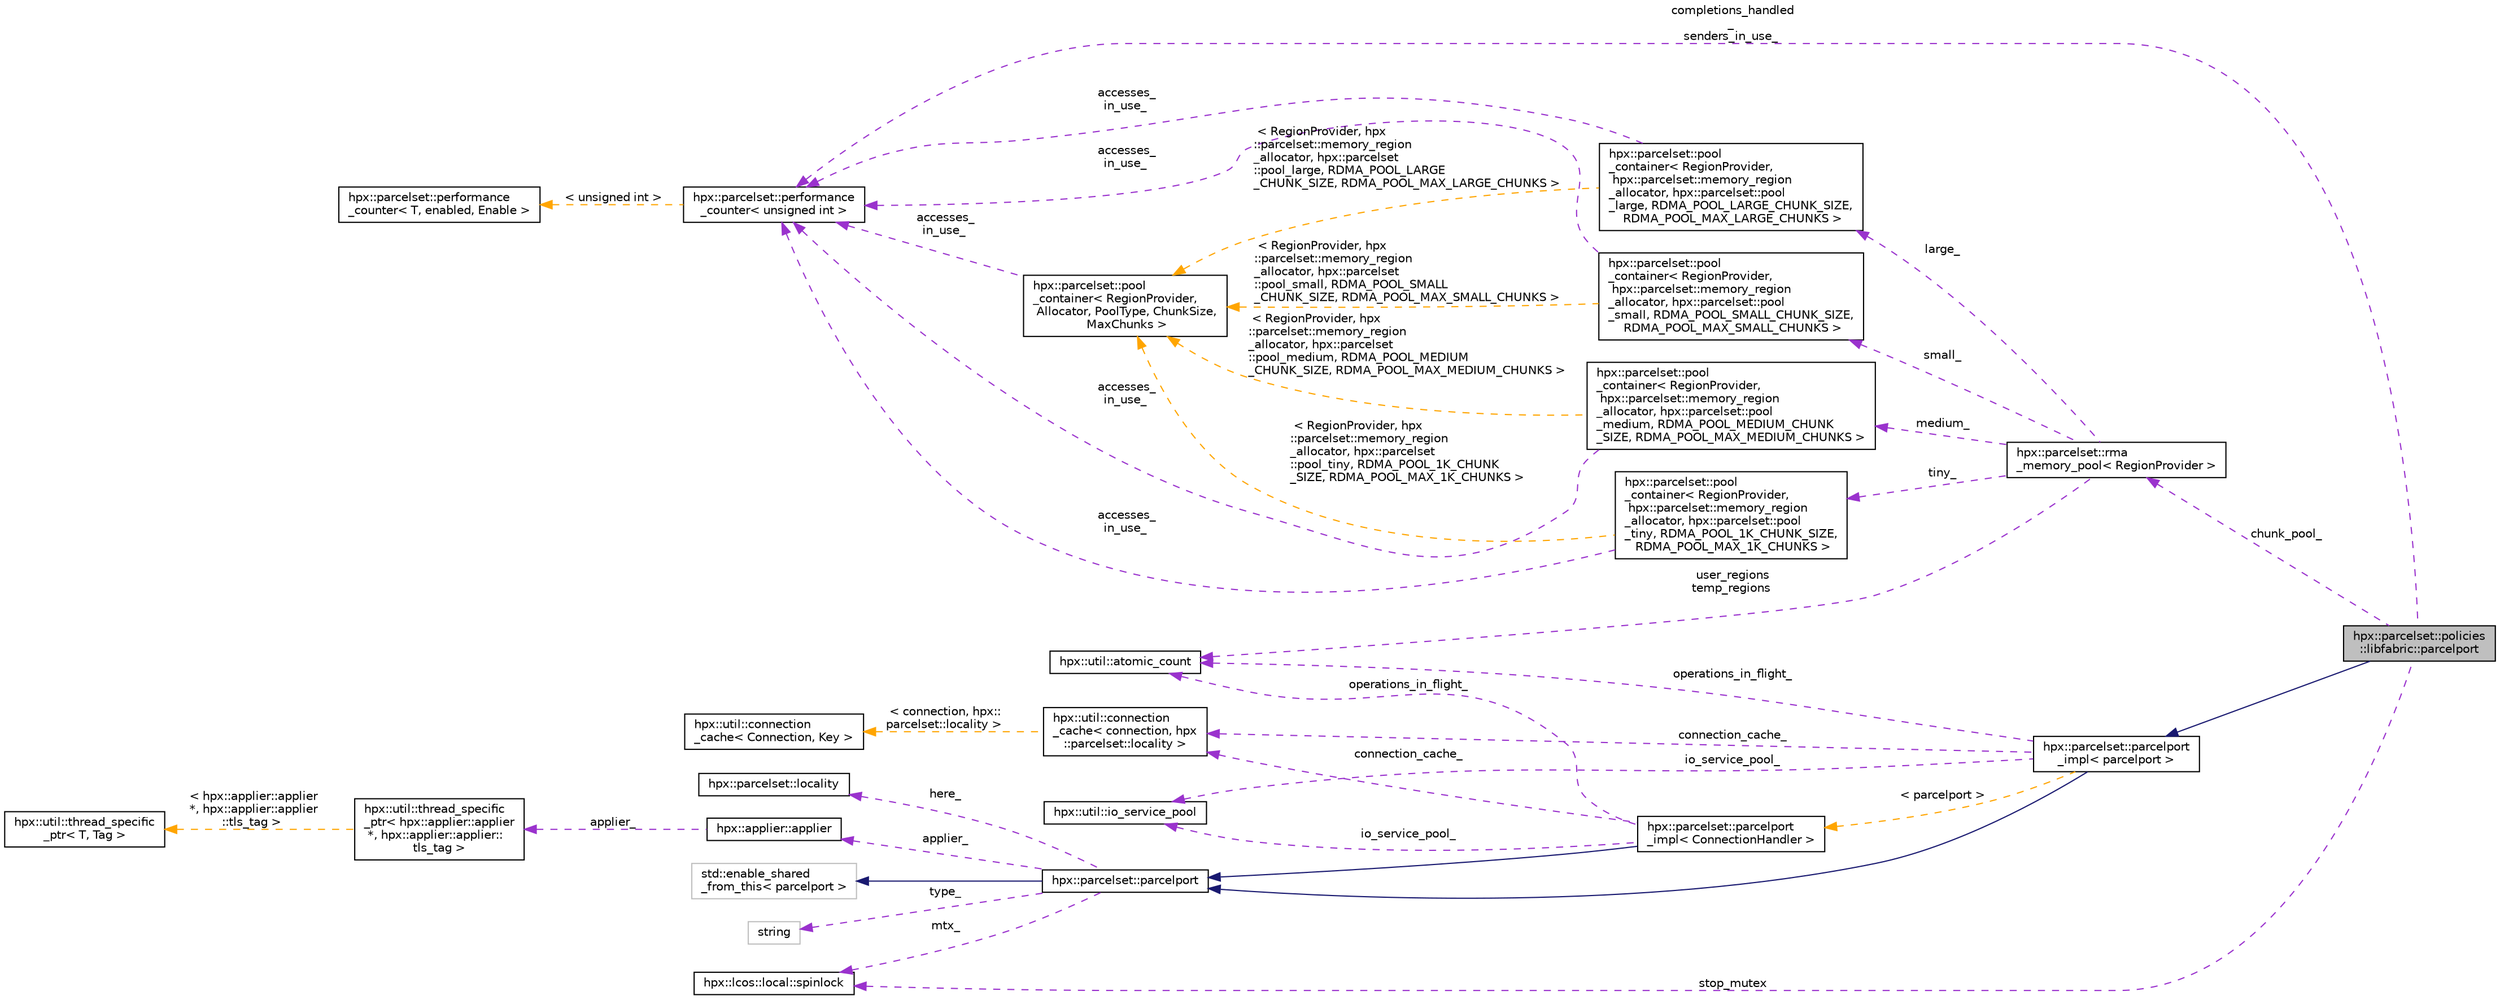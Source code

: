 digraph "hpx::parcelset::policies::libfabric::parcelport"
{
  edge [fontname="Helvetica",fontsize="10",labelfontname="Helvetica",labelfontsize="10"];
  node [fontname="Helvetica",fontsize="10",shape=record];
  rankdir="LR";
  Node5 [label="hpx::parcelset::policies\l::libfabric::parcelport",height=0.2,width=0.4,color="black", fillcolor="grey75", style="filled", fontcolor="black"];
  Node6 -> Node5 [dir="back",color="midnightblue",fontsize="10",style="solid",fontname="Helvetica"];
  Node6 [label="hpx::parcelset::parcelport\l_impl\< parcelport \>",height=0.2,width=0.4,color="black", fillcolor="white", style="filled",URL="$db/d0a/classhpx_1_1parcelset_1_1parcelport__impl.html"];
  Node7 -> Node6 [dir="back",color="midnightblue",fontsize="10",style="solid",fontname="Helvetica"];
  Node7 [label="hpx::parcelset::parcelport",height=0.2,width=0.4,color="black", fillcolor="white", style="filled",URL="$d9/d67/classhpx_1_1parcelset_1_1parcelport.html"];
  Node8 -> Node7 [dir="back",color="midnightblue",fontsize="10",style="solid",fontname="Helvetica"];
  Node8 [label="std::enable_shared\l_from_this\< parcelport \>",height=0.2,width=0.4,color="grey75", fillcolor="white", style="filled"];
  Node9 -> Node7 [dir="back",color="darkorchid3",fontsize="10",style="dashed",label=" type_" ,fontname="Helvetica"];
  Node9 [label="string",height=0.2,width=0.4,color="grey75", fillcolor="white", style="filled"];
  Node10 -> Node7 [dir="back",color="darkorchid3",fontsize="10",style="dashed",label=" mtx_" ,fontname="Helvetica"];
  Node10 [label="hpx::lcos::local::spinlock",height=0.2,width=0.4,color="black", fillcolor="white", style="filled",URL="$da/dbc/structhpx_1_1lcos_1_1local_1_1spinlock.html",tooltip="boost::mutex-compatible spinlock class "];
  Node11 -> Node7 [dir="back",color="darkorchid3",fontsize="10",style="dashed",label=" here_" ,fontname="Helvetica"];
  Node11 [label="hpx::parcelset::locality",height=0.2,width=0.4,color="black", fillcolor="white", style="filled",URL="$d7/d8f/classhpx_1_1parcelset_1_1locality.html"];
  Node12 -> Node7 [dir="back",color="darkorchid3",fontsize="10",style="dashed",label=" applier_" ,fontname="Helvetica"];
  Node12 [label="hpx::applier::applier",height=0.2,width=0.4,color="black", fillcolor="white", style="filled",URL="$da/dcb/classhpx_1_1applier_1_1applier.html"];
  Node13 -> Node12 [dir="back",color="darkorchid3",fontsize="10",style="dashed",label=" applier_" ,fontname="Helvetica"];
  Node13 [label="hpx::util::thread_specific\l_ptr\< hpx::applier::applier\l *, hpx::applier::applier::\ltls_tag \>",height=0.2,width=0.4,color="black", fillcolor="white", style="filled",URL="$d4/d4c/structhpx_1_1util_1_1thread__specific__ptr.html"];
  Node14 -> Node13 [dir="back",color="orange",fontsize="10",style="dashed",label=" \< hpx::applier::applier\l *, hpx::applier::applier\l::tls_tag \>" ,fontname="Helvetica"];
  Node14 [label="hpx::util::thread_specific\l_ptr\< T, Tag \>",height=0.2,width=0.4,color="black", fillcolor="white", style="filled",URL="$d4/d4c/structhpx_1_1util_1_1thread__specific__ptr.html"];
  Node15 -> Node6 [dir="back",color="darkorchid3",fontsize="10",style="dashed",label=" io_service_pool_" ,fontname="Helvetica"];
  Node15 [label="hpx::util::io_service_pool",height=0.2,width=0.4,color="black", fillcolor="white", style="filled",URL="$db/d19/classhpx_1_1util_1_1io__service__pool.html",tooltip="A pool of io_service objects. "];
  Node16 -> Node6 [dir="back",color="darkorchid3",fontsize="10",style="dashed",label=" operations_in_flight_" ,fontname="Helvetica"];
  Node16 [label="hpx::util::atomic_count",height=0.2,width=0.4,color="black", fillcolor="white", style="filled",URL="$dc/d59/classhpx_1_1util_1_1atomic__count.html"];
  Node17 -> Node6 [dir="back",color="darkorchid3",fontsize="10",style="dashed",label=" connection_cache_" ,fontname="Helvetica"];
  Node17 [label="hpx::util::connection\l_cache\< connection, hpx\l::parcelset::locality \>",height=0.2,width=0.4,color="black", fillcolor="white", style="filled",URL="$d8/d5f/classhpx_1_1util_1_1connection__cache.html"];
  Node18 -> Node17 [dir="back",color="orange",fontsize="10",style="dashed",label=" \< connection, hpx::\lparcelset::locality \>" ,fontname="Helvetica"];
  Node18 [label="hpx::util::connection\l_cache\< Connection, Key \>",height=0.2,width=0.4,color="black", fillcolor="white", style="filled",URL="$d8/d5f/classhpx_1_1util_1_1connection__cache.html"];
  Node19 -> Node6 [dir="back",color="orange",fontsize="10",style="dashed",label=" \< parcelport \>" ,fontname="Helvetica"];
  Node19 [label="hpx::parcelset::parcelport\l_impl\< ConnectionHandler \>",height=0.2,width=0.4,color="black", fillcolor="white", style="filled",URL="$db/d0a/classhpx_1_1parcelset_1_1parcelport__impl.html"];
  Node7 -> Node19 [dir="back",color="midnightblue",fontsize="10",style="solid",fontname="Helvetica"];
  Node15 -> Node19 [dir="back",color="darkorchid3",fontsize="10",style="dashed",label=" io_service_pool_" ,fontname="Helvetica"];
  Node16 -> Node19 [dir="back",color="darkorchid3",fontsize="10",style="dashed",label=" operations_in_flight_" ,fontname="Helvetica"];
  Node17 -> Node19 [dir="back",color="darkorchid3",fontsize="10",style="dashed",label=" connection_cache_" ,fontname="Helvetica"];
  Node20 -> Node5 [dir="back",color="darkorchid3",fontsize="10",style="dashed",label=" completions_handled\l_\nsenders_in_use_" ,fontname="Helvetica"];
  Node20 [label="hpx::parcelset::performance\l_counter\< unsigned int \>",height=0.2,width=0.4,color="black", fillcolor="white", style="filled",URL="$db/d19/structhpx_1_1parcelset_1_1performance__counter.html"];
  Node21 -> Node20 [dir="back",color="orange",fontsize="10",style="dashed",label=" \< unsigned int \>" ,fontname="Helvetica"];
  Node21 [label="hpx::parcelset::performance\l_counter\< T, enabled, Enable \>",height=0.2,width=0.4,color="black", fillcolor="white", style="filled",URL="$db/d19/structhpx_1_1parcelset_1_1performance__counter.html"];
  Node10 -> Node5 [dir="back",color="darkorchid3",fontsize="10",style="dashed",label=" stop_mutex" ,fontname="Helvetica"];
  Node22 -> Node5 [dir="back",color="darkorchid3",fontsize="10",style="dashed",label=" chunk_pool_" ,fontname="Helvetica"];
  Node22 [label="hpx::parcelset::rma\l_memory_pool\< RegionProvider \>",height=0.2,width=0.4,color="black", fillcolor="white", style="filled",URL="$d7/d53/structhpx_1_1parcelset_1_1rma__memory__pool.html"];
  Node23 -> Node22 [dir="back",color="darkorchid3",fontsize="10",style="dashed",label=" tiny_" ,fontname="Helvetica"];
  Node23 [label="hpx::parcelset::pool\l_container\< RegionProvider,\l hpx::parcelset::memory_region\l_allocator, hpx::parcelset::pool\l_tiny, RDMA_POOL_1K_CHUNK_SIZE,\l RDMA_POOL_MAX_1K_CHUNKS \>",height=0.2,width=0.4,color="black", fillcolor="white", style="filled",URL="$dc/d3e/structhpx_1_1parcelset_1_1pool__container.html"];
  Node20 -> Node23 [dir="back",color="darkorchid3",fontsize="10",style="dashed",label=" accesses_\nin_use_" ,fontname="Helvetica"];
  Node24 -> Node23 [dir="back",color="orange",fontsize="10",style="dashed",label=" \< RegionProvider, hpx\l::parcelset::memory_region\l_allocator, hpx::parcelset\l::pool_tiny, RDMA_POOL_1K_CHUNK\l_SIZE, RDMA_POOL_MAX_1K_CHUNKS \>" ,fontname="Helvetica"];
  Node24 [label="hpx::parcelset::pool\l_container\< RegionProvider,\l Allocator, PoolType, ChunkSize,\l MaxChunks \>",height=0.2,width=0.4,color="black", fillcolor="white", style="filled",URL="$dc/d3e/structhpx_1_1parcelset_1_1pool__container.html"];
  Node20 -> Node24 [dir="back",color="darkorchid3",fontsize="10",style="dashed",label=" accesses_\nin_use_" ,fontname="Helvetica"];
  Node16 -> Node22 [dir="back",color="darkorchid3",fontsize="10",style="dashed",label=" user_regions\ntemp_regions" ,fontname="Helvetica"];
  Node25 -> Node22 [dir="back",color="darkorchid3",fontsize="10",style="dashed",label=" small_" ,fontname="Helvetica"];
  Node25 [label="hpx::parcelset::pool\l_container\< RegionProvider,\l hpx::parcelset::memory_region\l_allocator, hpx::parcelset::pool\l_small, RDMA_POOL_SMALL_CHUNK_SIZE,\l RDMA_POOL_MAX_SMALL_CHUNKS \>",height=0.2,width=0.4,color="black", fillcolor="white", style="filled",URL="$dc/d3e/structhpx_1_1parcelset_1_1pool__container.html"];
  Node20 -> Node25 [dir="back",color="darkorchid3",fontsize="10",style="dashed",label=" accesses_\nin_use_" ,fontname="Helvetica"];
  Node24 -> Node25 [dir="back",color="orange",fontsize="10",style="dashed",label=" \< RegionProvider, hpx\l::parcelset::memory_region\l_allocator, hpx::parcelset\l::pool_small, RDMA_POOL_SMALL\l_CHUNK_SIZE, RDMA_POOL_MAX_SMALL_CHUNKS \>" ,fontname="Helvetica"];
  Node26 -> Node22 [dir="back",color="darkorchid3",fontsize="10",style="dashed",label=" large_" ,fontname="Helvetica"];
  Node26 [label="hpx::parcelset::pool\l_container\< RegionProvider,\l hpx::parcelset::memory_region\l_allocator, hpx::parcelset::pool\l_large, RDMA_POOL_LARGE_CHUNK_SIZE,\l RDMA_POOL_MAX_LARGE_CHUNKS \>",height=0.2,width=0.4,color="black", fillcolor="white", style="filled",URL="$dc/d3e/structhpx_1_1parcelset_1_1pool__container.html"];
  Node20 -> Node26 [dir="back",color="darkorchid3",fontsize="10",style="dashed",label=" accesses_\nin_use_" ,fontname="Helvetica"];
  Node24 -> Node26 [dir="back",color="orange",fontsize="10",style="dashed",label=" \< RegionProvider, hpx\l::parcelset::memory_region\l_allocator, hpx::parcelset\l::pool_large, RDMA_POOL_LARGE\l_CHUNK_SIZE, RDMA_POOL_MAX_LARGE_CHUNKS \>" ,fontname="Helvetica"];
  Node27 -> Node22 [dir="back",color="darkorchid3",fontsize="10",style="dashed",label=" medium_" ,fontname="Helvetica"];
  Node27 [label="hpx::parcelset::pool\l_container\< RegionProvider,\l hpx::parcelset::memory_region\l_allocator, hpx::parcelset::pool\l_medium, RDMA_POOL_MEDIUM_CHUNK\l_SIZE, RDMA_POOL_MAX_MEDIUM_CHUNKS \>",height=0.2,width=0.4,color="black", fillcolor="white", style="filled",URL="$dc/d3e/structhpx_1_1parcelset_1_1pool__container.html"];
  Node20 -> Node27 [dir="back",color="darkorchid3",fontsize="10",style="dashed",label=" accesses_\nin_use_" ,fontname="Helvetica"];
  Node24 -> Node27 [dir="back",color="orange",fontsize="10",style="dashed",label=" \< RegionProvider, hpx\l::parcelset::memory_region\l_allocator, hpx::parcelset\l::pool_medium, RDMA_POOL_MEDIUM\l_CHUNK_SIZE, RDMA_POOL_MAX_MEDIUM_CHUNKS \>" ,fontname="Helvetica"];
}
